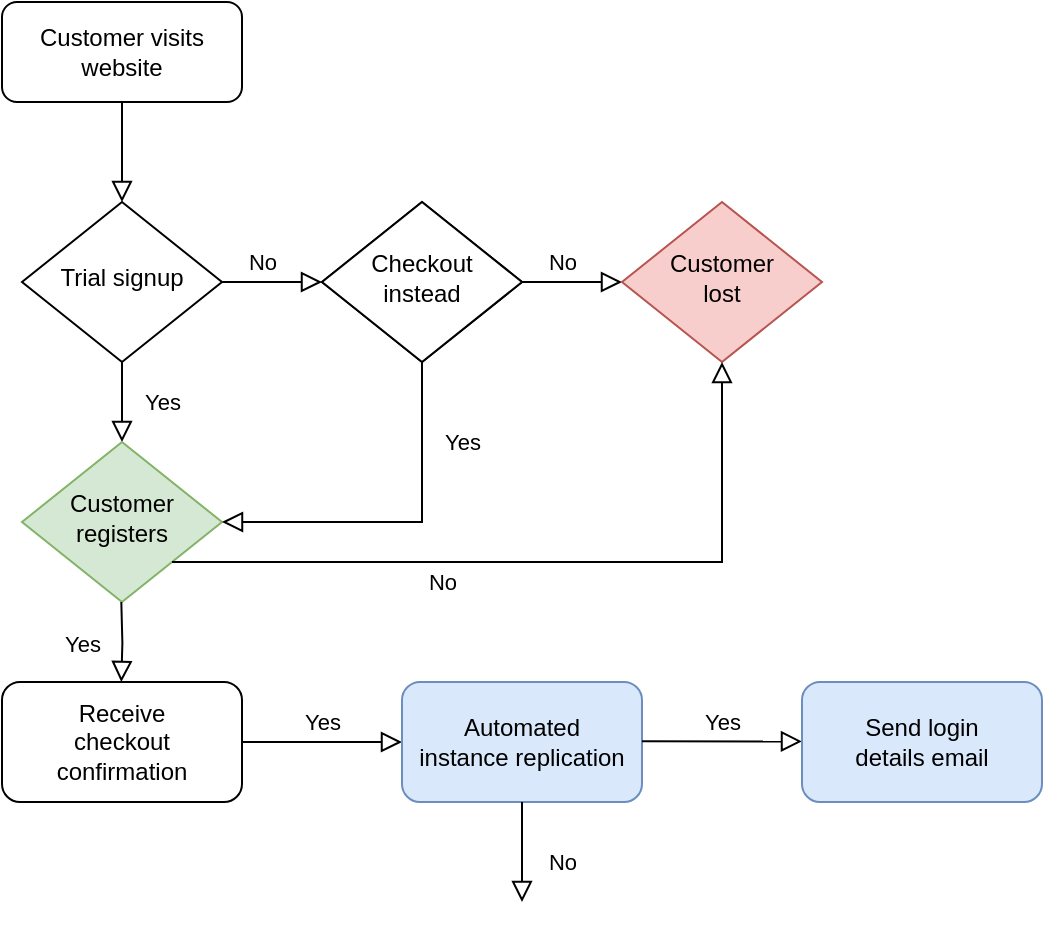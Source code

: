 <mxfile version="20.8.16" type="github">
  <diagram id="C5RBs43oDa-KdzZeNtuy" name="Page-1">
    <mxGraphModel dx="798" dy="494" grid="1" gridSize="10" guides="1" tooltips="1" connect="1" arrows="1" fold="1" page="1" pageScale="1" pageWidth="827" pageHeight="1169" math="0" shadow="0">
      <root>
        <mxCell id="WIyWlLk6GJQsqaUBKTNV-0" />
        <mxCell id="WIyWlLk6GJQsqaUBKTNV-1" parent="WIyWlLk6GJQsqaUBKTNV-0" />
        <mxCell id="WIyWlLk6GJQsqaUBKTNV-2" value="" style="rounded=0;html=1;jettySize=auto;orthogonalLoop=1;fontSize=11;endArrow=block;endFill=0;endSize=8;strokeWidth=1;shadow=0;labelBackgroundColor=none;edgeStyle=orthogonalEdgeStyle;" parent="WIyWlLk6GJQsqaUBKTNV-1" source="WIyWlLk6GJQsqaUBKTNV-3" edge="1">
          <mxGeometry relative="1" as="geometry">
            <mxPoint x="220" y="170" as="targetPoint" />
          </mxGeometry>
        </mxCell>
        <mxCell id="WIyWlLk6GJQsqaUBKTNV-3" value="Customer visits website" style="rounded=1;whiteSpace=wrap;html=1;fontSize=12;glass=0;strokeWidth=1;shadow=0;" parent="WIyWlLk6GJQsqaUBKTNV-1" vertex="1">
          <mxGeometry x="160" y="70" width="120" height="50" as="geometry" />
        </mxCell>
        <mxCell id="WIyWlLk6GJQsqaUBKTNV-4" value="Yes" style="rounded=0;html=1;jettySize=auto;orthogonalLoop=1;fontSize=11;endArrow=block;endFill=0;endSize=8;strokeWidth=1;shadow=0;labelBackgroundColor=none;edgeStyle=orthogonalEdgeStyle;" parent="WIyWlLk6GJQsqaUBKTNV-1" source="WIyWlLk6GJQsqaUBKTNV-6" target="WIyWlLk6GJQsqaUBKTNV-10" edge="1">
          <mxGeometry y="20" relative="1" as="geometry">
            <mxPoint as="offset" />
          </mxGeometry>
        </mxCell>
        <mxCell id="WIyWlLk6GJQsqaUBKTNV-5" value="No" style="edgeStyle=orthogonalEdgeStyle;rounded=0;html=1;jettySize=auto;orthogonalLoop=1;fontSize=11;endArrow=block;endFill=0;endSize=8;strokeWidth=1;shadow=0;labelBackgroundColor=none;" parent="WIyWlLk6GJQsqaUBKTNV-1" source="WIyWlLk6GJQsqaUBKTNV-6" edge="1">
          <mxGeometry x="-0.2" y="10" relative="1" as="geometry">
            <mxPoint as="offset" />
            <mxPoint x="320" y="210" as="targetPoint" />
          </mxGeometry>
        </mxCell>
        <mxCell id="WIyWlLk6GJQsqaUBKTNV-6" value="Trial signup" style="rhombus;whiteSpace=wrap;html=1;shadow=0;fontFamily=Helvetica;fontSize=12;align=center;strokeWidth=1;spacing=6;spacingTop=-4;" parent="WIyWlLk6GJQsqaUBKTNV-1" vertex="1">
          <mxGeometry x="170" y="170" width="100" height="80" as="geometry" />
        </mxCell>
        <mxCell id="WIyWlLk6GJQsqaUBKTNV-10" value="Customer&lt;br&gt;registers" style="rhombus;whiteSpace=wrap;html=1;shadow=0;fontFamily=Helvetica;fontSize=12;align=center;strokeWidth=1;spacing=6;spacingTop=-4;fillColor=#d5e8d4;strokeColor=#82b366;" parent="WIyWlLk6GJQsqaUBKTNV-1" vertex="1">
          <mxGeometry x="170" y="290" width="100" height="80" as="geometry" />
        </mxCell>
        <mxCell id="WIyWlLk6GJQsqaUBKTNV-11" value="Receive&lt;br style=&quot;border-color: var(--border-color);&quot;&gt;checkout&lt;br style=&quot;border-color: var(--border-color);&quot;&gt;confirmation" style="rounded=1;whiteSpace=wrap;html=1;fontSize=12;glass=0;strokeWidth=1;shadow=0;" parent="WIyWlLk6GJQsqaUBKTNV-1" vertex="1">
          <mxGeometry x="160" y="410" width="120" height="60" as="geometry" />
        </mxCell>
        <mxCell id="vAAJJz8gMe1oYKyqZsXg-0" value="Checkout&lt;br&gt;instead" style="rhombus;whiteSpace=wrap;html=1;shadow=0;fontFamily=Helvetica;fontSize=12;align=center;strokeWidth=1;spacing=6;spacingTop=-4;" vertex="1" parent="WIyWlLk6GJQsqaUBKTNV-1">
          <mxGeometry x="320" y="170" width="100" height="80" as="geometry" />
        </mxCell>
        <mxCell id="vAAJJz8gMe1oYKyqZsXg-3" value="No" style="edgeStyle=orthogonalEdgeStyle;rounded=0;html=1;jettySize=auto;orthogonalLoop=1;fontSize=11;endArrow=block;endFill=0;endSize=8;strokeWidth=1;shadow=0;labelBackgroundColor=none;" edge="1" parent="WIyWlLk6GJQsqaUBKTNV-1">
          <mxGeometry x="-0.2" y="10" relative="1" as="geometry">
            <mxPoint as="offset" />
            <mxPoint x="420" y="210" as="sourcePoint" />
            <mxPoint x="470" y="210" as="targetPoint" />
          </mxGeometry>
        </mxCell>
        <mxCell id="vAAJJz8gMe1oYKyqZsXg-4" value="Checkout&lt;br&gt;instead" style="rhombus;whiteSpace=wrap;html=1;shadow=0;fontFamily=Helvetica;fontSize=12;align=center;strokeWidth=1;spacing=6;spacingTop=-4;" vertex="1" parent="WIyWlLk6GJQsqaUBKTNV-1">
          <mxGeometry x="320" y="170" width="100" height="80" as="geometry" />
        </mxCell>
        <mxCell id="vAAJJz8gMe1oYKyqZsXg-5" value="Customer&lt;br&gt;lost" style="rhombus;whiteSpace=wrap;html=1;shadow=0;fontFamily=Helvetica;fontSize=12;align=center;strokeWidth=1;spacing=6;spacingTop=-4;fillColor=#f8cecc;strokeColor=#b85450;" vertex="1" parent="WIyWlLk6GJQsqaUBKTNV-1">
          <mxGeometry x="470" y="170" width="100" height="80" as="geometry" />
        </mxCell>
        <mxCell id="vAAJJz8gMe1oYKyqZsXg-7" value="Yes" style="rounded=0;html=1;jettySize=auto;orthogonalLoop=1;fontSize=11;endArrow=block;endFill=0;endSize=8;strokeWidth=1;shadow=0;labelBackgroundColor=none;edgeStyle=orthogonalEdgeStyle;exitX=0.5;exitY=1;exitDx=0;exitDy=0;entryX=1;entryY=0.5;entryDx=0;entryDy=0;" edge="1" parent="WIyWlLk6GJQsqaUBKTNV-1" source="vAAJJz8gMe1oYKyqZsXg-4" target="WIyWlLk6GJQsqaUBKTNV-10">
          <mxGeometry x="-0.556" y="20" relative="1" as="geometry">
            <mxPoint as="offset" />
            <mxPoint x="230" y="260" as="sourcePoint" />
            <mxPoint x="230" y="300" as="targetPoint" />
            <Array as="points">
              <mxPoint x="370" y="330" />
            </Array>
          </mxGeometry>
        </mxCell>
        <mxCell id="vAAJJz8gMe1oYKyqZsXg-8" value="Yes" style="rounded=0;html=1;jettySize=auto;orthogonalLoop=1;fontSize=11;endArrow=block;endFill=0;endSize=8;strokeWidth=1;shadow=0;labelBackgroundColor=none;edgeStyle=orthogonalEdgeStyle;" edge="1" parent="WIyWlLk6GJQsqaUBKTNV-1">
          <mxGeometry y="20" relative="1" as="geometry">
            <mxPoint as="offset" />
            <mxPoint x="219.66" y="370" as="sourcePoint" />
            <mxPoint x="219.66" y="410" as="targetPoint" />
          </mxGeometry>
        </mxCell>
        <mxCell id="vAAJJz8gMe1oYKyqZsXg-9" value="Yes" style="rounded=0;html=1;jettySize=auto;orthogonalLoop=1;fontSize=11;endArrow=block;endFill=0;endSize=8;strokeWidth=1;shadow=0;labelBackgroundColor=none;edgeStyle=orthogonalEdgeStyle;exitX=1;exitY=0.5;exitDx=0;exitDy=0;" edge="1" parent="WIyWlLk6GJQsqaUBKTNV-1" source="WIyWlLk6GJQsqaUBKTNV-11">
          <mxGeometry y="10" relative="1" as="geometry">
            <mxPoint as="offset" />
            <mxPoint x="229.66" y="380" as="sourcePoint" />
            <mxPoint x="360" y="440" as="targetPoint" />
            <Array as="points">
              <mxPoint x="360" y="440" />
              <mxPoint x="360" y="440" />
            </Array>
          </mxGeometry>
        </mxCell>
        <mxCell id="vAAJJz8gMe1oYKyqZsXg-10" value="Automated&lt;br&gt;instance replication" style="rounded=1;whiteSpace=wrap;html=1;fontSize=12;glass=0;strokeWidth=1;shadow=0;fillColor=#dae8fc;strokeColor=#6c8ebf;" vertex="1" parent="WIyWlLk6GJQsqaUBKTNV-1">
          <mxGeometry x="360" y="410" width="120" height="60" as="geometry" />
        </mxCell>
        <mxCell id="vAAJJz8gMe1oYKyqZsXg-11" value="No" style="edgeStyle=orthogonalEdgeStyle;rounded=0;html=1;jettySize=auto;orthogonalLoop=1;fontSize=11;endArrow=block;endFill=0;endSize=8;strokeWidth=1;shadow=0;labelBackgroundColor=none;entryX=0.5;entryY=1;entryDx=0;entryDy=0;" edge="1" parent="WIyWlLk6GJQsqaUBKTNV-1" source="WIyWlLk6GJQsqaUBKTNV-10" target="vAAJJz8gMe1oYKyqZsXg-5">
          <mxGeometry x="-0.28" y="-10" relative="1" as="geometry">
            <mxPoint as="offset" />
            <mxPoint x="280" y="220" as="sourcePoint" />
            <mxPoint x="520" y="270" as="targetPoint" />
            <Array as="points">
              <mxPoint x="520" y="350" />
            </Array>
          </mxGeometry>
        </mxCell>
        <mxCell id="vAAJJz8gMe1oYKyqZsXg-12" value="Yes" style="rounded=0;html=1;jettySize=auto;orthogonalLoop=1;fontSize=11;endArrow=block;endFill=0;endSize=8;strokeWidth=1;shadow=0;labelBackgroundColor=none;edgeStyle=orthogonalEdgeStyle;exitX=1;exitY=0.5;exitDx=0;exitDy=0;" edge="1" parent="WIyWlLk6GJQsqaUBKTNV-1">
          <mxGeometry y="10" relative="1" as="geometry">
            <mxPoint as="offset" />
            <mxPoint x="480" y="439.66" as="sourcePoint" />
            <mxPoint x="560" y="439.66" as="targetPoint" />
            <Array as="points">
              <mxPoint x="560" y="439.66" />
              <mxPoint x="560" y="439.66" />
            </Array>
          </mxGeometry>
        </mxCell>
        <mxCell id="vAAJJz8gMe1oYKyqZsXg-13" value="Send login&lt;br&gt;details email" style="rounded=1;whiteSpace=wrap;html=1;fontSize=12;glass=0;strokeWidth=1;shadow=0;fillColor=#dae8fc;strokeColor=#6c8ebf;" vertex="1" parent="WIyWlLk6GJQsqaUBKTNV-1">
          <mxGeometry x="560" y="410" width="120" height="60" as="geometry" />
        </mxCell>
        <mxCell id="vAAJJz8gMe1oYKyqZsXg-14" value="No" style="edgeStyle=orthogonalEdgeStyle;rounded=0;html=1;jettySize=auto;orthogonalLoop=1;fontSize=11;endArrow=block;endFill=0;endSize=8;strokeWidth=1;shadow=0;labelBackgroundColor=none;exitX=0.5;exitY=1;exitDx=0;exitDy=0;" edge="1" parent="WIyWlLk6GJQsqaUBKTNV-1" source="vAAJJz8gMe1oYKyqZsXg-10">
          <mxGeometry x="0.2" y="20" relative="1" as="geometry">
            <mxPoint as="offset" />
            <mxPoint x="395" y="510" as="sourcePoint" />
            <mxPoint x="420" y="520" as="targetPoint" />
            <Array as="points">
              <mxPoint x="420" y="510" />
            </Array>
          </mxGeometry>
        </mxCell>
      </root>
    </mxGraphModel>
  </diagram>
</mxfile>
